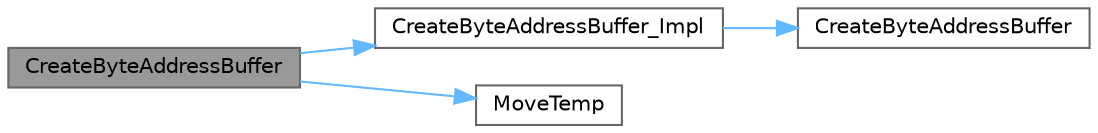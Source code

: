 digraph "CreateByteAddressBuffer"
{
 // INTERACTIVE_SVG=YES
 // LATEX_PDF_SIZE
  bgcolor="transparent";
  edge [fontname=Helvetica,fontsize=10,labelfontname=Helvetica,labelfontsize=10];
  node [fontname=Helvetica,fontsize=10,shape=box,height=0.2,width=0.4];
  rankdir="LR";
  Node1 [id="Node000001",label="CreateByteAddressBuffer",height=0.2,width=0.4,color="gray40", fillcolor="grey60", style="filled", fontcolor="black",tooltip="Same as the previous function but where the type of the array is automatically inferred,..."];
  Node1 -> Node2 [id="edge1_Node000001_Node000002",color="steelblue1",style="solid",tooltip=" "];
  Node2 [id="Node000002",label="CreateByteAddressBuffer_Impl",height=0.2,width=0.4,color="grey40", fillcolor="white", style="filled",URL="$d6/d45/RenderGraphUtils_8h.html#a9425befc2f43b2a18c4f396d3cec6901",tooltip="A variant where the TArray is supplied through callbacks."];
  Node2 -> Node3 [id="edge2_Node000002_Node000003",color="steelblue1",style="solid",tooltip=" "];
  Node3 [id="Node000003",label="CreateByteAddressBuffer",height=0.2,width=0.4,color="grey40", fillcolor="white", style="filled",URL="$d6/d45/RenderGraphUtils_8h.html#a38b72953a36ca10a46e2cb5e9ed926f6",tooltip="Creates a byte address buffer with initial data by creating an upload pass."];
  Node1 -> Node4 [id="edge3_Node000001_Node000004",color="steelblue1",style="solid",tooltip=" "];
  Node4 [id="Node000004",label="MoveTemp",height=0.2,width=0.4,color="grey40", fillcolor="white", style="filled",URL="$d4/d24/UnrealTemplate_8h.html#ad5e6c049aeb9c9115fec514ba581dbb6",tooltip="MoveTemp will cast a reference to an rvalue reference."];
}

